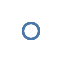 {
    "$schema": "http://vega.github.io/schema/vega/v3.0.json",
    "autosize": "pad",
    "padding": 5,
    "data": [
        {
            "name": "source_0",
            "values": [
                {
                    "a": "C",
                    "b": 2
                },
                {
                    "a": "C",
                    "b": 7
                },
                {
                    "a": "C",
                    "b": 4
                },
                {
                    "a": "D",
                    "b": 1
                },
                {
                    "a": "D",
                    "b": 2
                },
                {
                    "a": "D",
                    "b": 6
                },
                {
                    "a": "E",
                    "b": 8
                },
                {
                    "a": "E",
                    "b": 4
                },
                {
                    "a": "E",
                    "b": 7
                }
            ],
            "format": {
                "type": "json",
                "parse": {}
            }
        }
    ],
    "signals": [
        {
            "name": "width",
            "update": "21"
        },
        {
            "name": "height",
            "update": "21"
        },
        {
            "name": "unit",
            "value": {},
            "on": [
                {
                    "events": "mousemove",
                    "update": "group()._id ? group() : unit"
                }
            ]
        }
    ],
    "marks": [
        {
            "name": "marks",
            "type": "symbol",
            "role": "point",
            "from": {
                "data": "source_0"
            },
            "encode": {
                "update": {
                    "x": {
                        "value": 10.5
                    },
                    "y": {
                        "value": 10.5
                    },
                    "stroke": {
                        "value": "#4c78a8"
                    },
                    "fill": {
                        "value": "transparent"
                    },
                    "opacity": {
                        "value": 0.7
                    }
                }
            }
        }
    ]
}